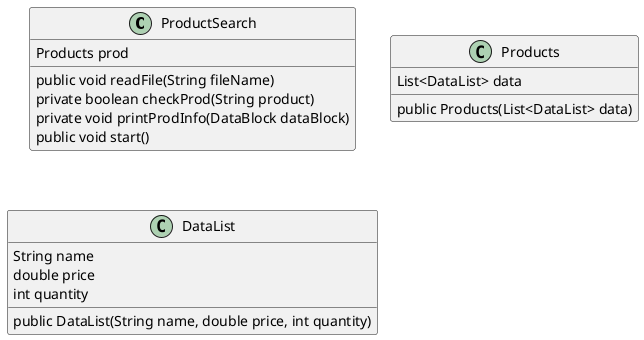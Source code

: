 @startuml
class ProductSearch {
Products prod
public void readFile(String fileName)
private boolean checkProd(String product)
private void printProdInfo(DataBlock dataBlock)
public void start()
}

class Products {
List<DataList> data
public Products(List<DataList> data)
}

class DataList {
String name
double price
int quantity
public DataList(String name, double price, int quantity)
}

@enduml